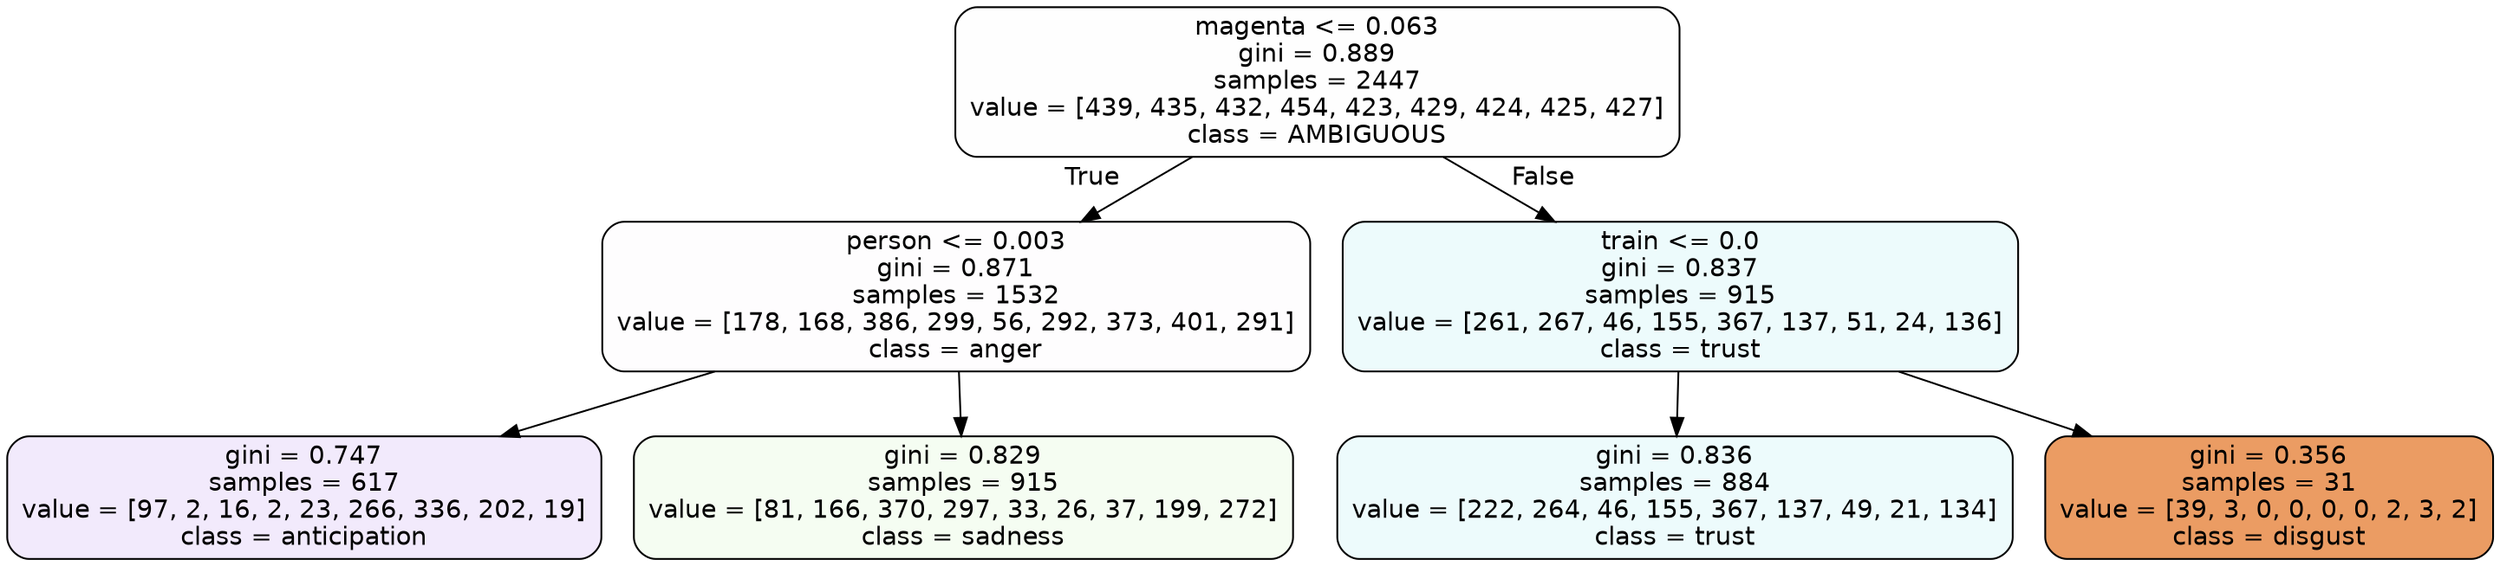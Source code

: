 digraph Tree {
node [shape=box, style="filled, rounded", color="black", fontname=helvetica] ;
edge [fontname=helvetica] ;
0 [label="magenta <= 0.063\ngini = 0.889\nsamples = 2447\nvalue = [439, 435, 432, 454, 423, 429, 424, 425, 427]\nclass = AMBIGUOUS", fillcolor="#39e58101"] ;
1 [label="person <= 0.003\ngini = 0.871\nsamples = 1532\nvalue = [178, 168, 386, 299, 56, 292, 373, 401, 291]\nclass = anger", fillcolor="#e539d702"] ;
0 -> 1 [labeldistance=2.5, labelangle=45, headlabel="True"] ;
2 [label="gini = 0.747\nsamples = 617\nvalue = [97, 2, 16, 2, 23, 266, 336, 202, 19]\nclass = anticipation", fillcolor="#8139e51a"] ;
1 -> 2 ;
3 [label="gini = 0.829\nsamples = 915\nvalue = [81, 166, 370, 297, 33, 26, 37, 199, 272]\nclass = sadness", fillcolor="#64e53910"] ;
1 -> 3 ;
4 [label="train <= 0.0\ngini = 0.837\nsamples = 915\nvalue = [261, 267, 46, 155, 367, 137, 51, 24, 136]\nclass = trust", fillcolor="#39d7e516"] ;
0 -> 4 [labeldistance=2.5, labelangle=-45, headlabel="False"] ;
5 [label="gini = 0.836\nsamples = 884\nvalue = [222, 264, 46, 155, 367, 137, 49, 21, 134]\nclass = trust", fillcolor="#39d7e517"] ;
4 -> 5 ;
6 [label="gini = 0.356\nsamples = 31\nvalue = [39, 3, 0, 0, 0, 0, 2, 3, 2]\nclass = disgust", fillcolor="#e58139c8"] ;
4 -> 6 ;
}